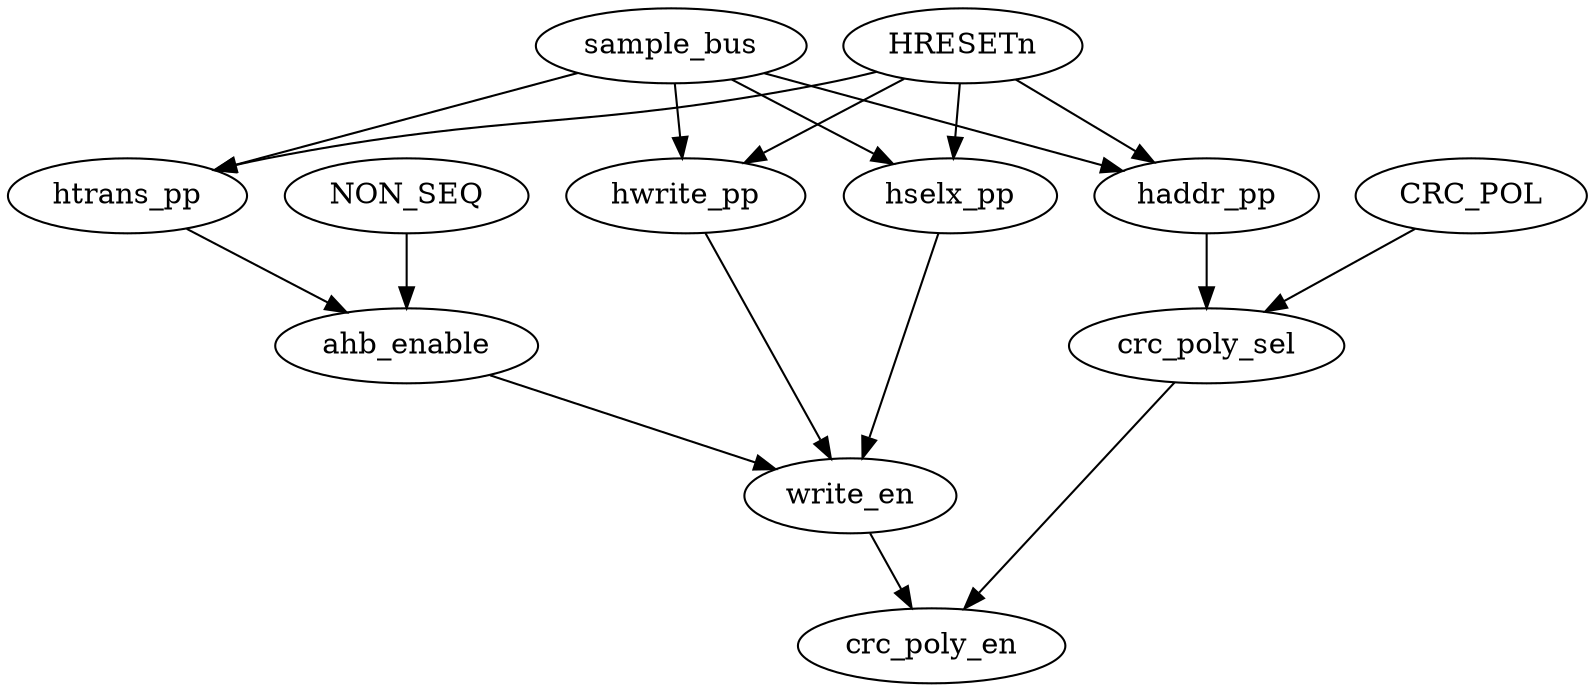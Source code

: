 strict digraph "" {
	hwrite_pp	 [complexity=7,
		importance=0.0708555020299,
		rank=0.0101222145757];
	write_en	 [complexity=3,
		importance=0.0485536800961,
		rank=0.016184560032];
	hwrite_pp -> write_en;
	NON_SEQ	 [complexity=10,
		importance=0.0878171608723,
		rank=0.00878171608723];
	ahb_enable	 [complexity=7,
		importance=0.0765721228299,
		rank=0.01093887469];
	NON_SEQ -> ahb_enable;
	hselx_pp	 [complexity=7,
		importance=0.0715583190542,
		rank=0.0102226170077];
	hselx_pp -> write_en;
	crc_poly_en	 [complexity=0,
		importance=0.0189771481698,
		rank=0.0];
	write_en -> crc_poly_en;
	ahb_enable -> write_en;
	sample_bus	 [complexity=7,
		importance=0.107698728648,
		rank=0.015385532664];
	sample_bus -> hwrite_pp;
	sample_bus -> hselx_pp;
	haddr_pp	 [complexity=6,
		importance=0.0603767180401,
		rank=0.01006278634];
	sample_bus -> haddr_pp;
	htrans_pp	 [complexity=10,
		importance=0.0988739447636,
		rank=0.00988739447636];
	sample_bus -> htrans_pp;
	crc_poly_sel	 [complexity=3,
		importance=0.0380748961064,
		rank=0.0126916320355];
	haddr_pp -> crc_poly_sel;
	CRC_POL	 [complexity=6,
		importance=0.0493199341488,
		rank=0.0082199890248];
	CRC_POL -> crc_poly_sel;
	crc_poly_sel -> crc_poly_en;
	htrans_pp -> ahb_enable;
	HRESETn	 [complexity=7,
		importance=0.0716217560826,
		rank=0.0102316794404];
	HRESETn -> hwrite_pp;
	HRESETn -> hselx_pp;
	HRESETn -> haddr_pp;
	HRESETn -> htrans_pp;
}

